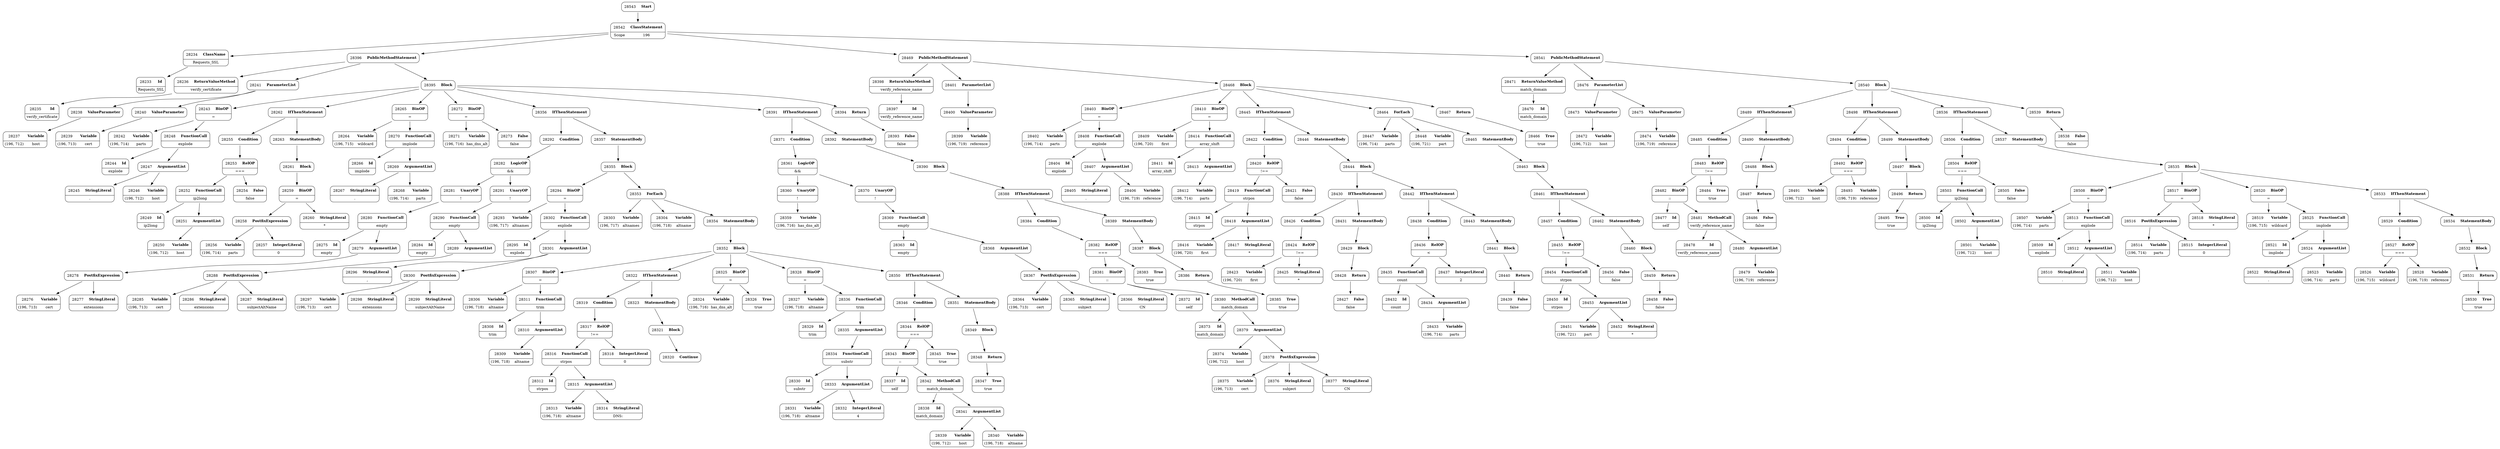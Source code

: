 digraph ast {
node [shape=none];
28233 [label=<<TABLE border='1' cellspacing='0' cellpadding='10' style='rounded' ><TR><TD border='0'>28233</TD><TD border='0'><B>Id</B></TD></TR><HR/><TR><TD border='0' cellpadding='5' colspan='2'>Requests_SSL</TD></TR></TABLE>>];
28234 [label=<<TABLE border='1' cellspacing='0' cellpadding='10' style='rounded' ><TR><TD border='0'>28234</TD><TD border='0'><B>ClassName</B></TD></TR><HR/><TR><TD border='0' cellpadding='5' colspan='2'>Requests_SSL</TD></TR></TABLE>>];
28234 -> 28233 [weight=2];
28235 [label=<<TABLE border='1' cellspacing='0' cellpadding='10' style='rounded' ><TR><TD border='0'>28235</TD><TD border='0'><B>Id</B></TD></TR><HR/><TR><TD border='0' cellpadding='5' colspan='2'>verify_certificate</TD></TR></TABLE>>];
28236 [label=<<TABLE border='1' cellspacing='0' cellpadding='10' style='rounded' ><TR><TD border='0'>28236</TD><TD border='0'><B>ReturnValueMethod</B></TD></TR><HR/><TR><TD border='0' cellpadding='5' colspan='2'>verify_certificate</TD></TR></TABLE>>];
28236 -> 28235 [weight=2];
28237 [label=<<TABLE border='1' cellspacing='0' cellpadding='10' style='rounded' ><TR><TD border='0'>28237</TD><TD border='0'><B>Variable</B></TD></TR><HR/><TR><TD border='0' cellpadding='5'>(196, 712)</TD><TD border='0' cellpadding='5'>host</TD></TR></TABLE>>];
28238 [label=<<TABLE border='1' cellspacing='0' cellpadding='10' style='rounded' ><TR><TD border='0'>28238</TD><TD border='0'><B>ValueParameter</B></TD></TR></TABLE>>];
28238 -> 28237 [weight=2];
28239 [label=<<TABLE border='1' cellspacing='0' cellpadding='10' style='rounded' ><TR><TD border='0'>28239</TD><TD border='0'><B>Variable</B></TD></TR><HR/><TR><TD border='0' cellpadding='5'>(196, 713)</TD><TD border='0' cellpadding='5'>cert</TD></TR></TABLE>>];
28240 [label=<<TABLE border='1' cellspacing='0' cellpadding='10' style='rounded' ><TR><TD border='0'>28240</TD><TD border='0'><B>ValueParameter</B></TD></TR></TABLE>>];
28240 -> 28239 [weight=2];
28241 [label=<<TABLE border='1' cellspacing='0' cellpadding='10' style='rounded' ><TR><TD border='0'>28241</TD><TD border='0'><B>ParameterList</B></TD></TR></TABLE>>];
28241 -> 28238 [weight=2];
28241 -> 28240 [weight=2];
28242 [label=<<TABLE border='1' cellspacing='0' cellpadding='10' style='rounded' ><TR><TD border='0'>28242</TD><TD border='0'><B>Variable</B></TD></TR><HR/><TR><TD border='0' cellpadding='5'>(196, 714)</TD><TD border='0' cellpadding='5'>parts</TD></TR></TABLE>>];
28243 [label=<<TABLE border='1' cellspacing='0' cellpadding='10' style='rounded' ><TR><TD border='0'>28243</TD><TD border='0'><B>BinOP</B></TD></TR><HR/><TR><TD border='0' cellpadding='5' colspan='2'>=</TD></TR></TABLE>>];
28243 -> 28242 [weight=2];
28243 -> 28248 [weight=2];
28244 [label=<<TABLE border='1' cellspacing='0' cellpadding='10' style='rounded' ><TR><TD border='0'>28244</TD><TD border='0'><B>Id</B></TD></TR><HR/><TR><TD border='0' cellpadding='5' colspan='2'>explode</TD></TR></TABLE>>];
28245 [label=<<TABLE border='1' cellspacing='0' cellpadding='10' style='rounded' ><TR><TD border='0'>28245</TD><TD border='0'><B>StringLiteral</B></TD></TR><HR/><TR><TD border='0' cellpadding='5' colspan='2'>.</TD></TR></TABLE>>];
28246 [label=<<TABLE border='1' cellspacing='0' cellpadding='10' style='rounded' ><TR><TD border='0'>28246</TD><TD border='0'><B>Variable</B></TD></TR><HR/><TR><TD border='0' cellpadding='5'>(196, 712)</TD><TD border='0' cellpadding='5'>host</TD></TR></TABLE>>];
28247 [label=<<TABLE border='1' cellspacing='0' cellpadding='10' style='rounded' ><TR><TD border='0'>28247</TD><TD border='0'><B>ArgumentList</B></TD></TR></TABLE>>];
28247 -> 28245 [weight=2];
28247 -> 28246 [weight=2];
28248 [label=<<TABLE border='1' cellspacing='0' cellpadding='10' style='rounded' ><TR><TD border='0'>28248</TD><TD border='0'><B>FunctionCall</B></TD></TR><HR/><TR><TD border='0' cellpadding='5' colspan='2'>explode</TD></TR></TABLE>>];
28248 -> 28244 [weight=2];
28248 -> 28247 [weight=2];
28249 [label=<<TABLE border='1' cellspacing='0' cellpadding='10' style='rounded' ><TR><TD border='0'>28249</TD><TD border='0'><B>Id</B></TD></TR><HR/><TR><TD border='0' cellpadding='5' colspan='2'>ip2long</TD></TR></TABLE>>];
28250 [label=<<TABLE border='1' cellspacing='0' cellpadding='10' style='rounded' ><TR><TD border='0'>28250</TD><TD border='0'><B>Variable</B></TD></TR><HR/><TR><TD border='0' cellpadding='5'>(196, 712)</TD><TD border='0' cellpadding='5'>host</TD></TR></TABLE>>];
28251 [label=<<TABLE border='1' cellspacing='0' cellpadding='10' style='rounded' ><TR><TD border='0'>28251</TD><TD border='0'><B>ArgumentList</B></TD></TR></TABLE>>];
28251 -> 28250 [weight=2];
28252 [label=<<TABLE border='1' cellspacing='0' cellpadding='10' style='rounded' ><TR><TD border='0'>28252</TD><TD border='0'><B>FunctionCall</B></TD></TR><HR/><TR><TD border='0' cellpadding='5' colspan='2'>ip2long</TD></TR></TABLE>>];
28252 -> 28249 [weight=2];
28252 -> 28251 [weight=2];
28253 [label=<<TABLE border='1' cellspacing='0' cellpadding='10' style='rounded' ><TR><TD border='0'>28253</TD><TD border='0'><B>RelOP</B></TD></TR><HR/><TR><TD border='0' cellpadding='5' colspan='2'>===</TD></TR></TABLE>>];
28253 -> 28252 [weight=2];
28253 -> 28254 [weight=2];
28254 [label=<<TABLE border='1' cellspacing='0' cellpadding='10' style='rounded' ><TR><TD border='0'>28254</TD><TD border='0'><B>False</B></TD></TR><HR/><TR><TD border='0' cellpadding='5' colspan='2'>false</TD></TR></TABLE>>];
28255 [label=<<TABLE border='1' cellspacing='0' cellpadding='10' style='rounded' ><TR><TD border='0'>28255</TD><TD border='0'><B>Condition</B></TD></TR></TABLE>>];
28255 -> 28253 [weight=2];
28256 [label=<<TABLE border='1' cellspacing='0' cellpadding='10' style='rounded' ><TR><TD border='0'>28256</TD><TD border='0'><B>Variable</B></TD></TR><HR/><TR><TD border='0' cellpadding='5'>(196, 714)</TD><TD border='0' cellpadding='5'>parts</TD></TR></TABLE>>];
28257 [label=<<TABLE border='1' cellspacing='0' cellpadding='10' style='rounded' ><TR><TD border='0'>28257</TD><TD border='0'><B>IntegerLiteral</B></TD></TR><HR/><TR><TD border='0' cellpadding='5' colspan='2'>0</TD></TR></TABLE>>];
28258 [label=<<TABLE border='1' cellspacing='0' cellpadding='10' style='rounded' ><TR><TD border='0'>28258</TD><TD border='0'><B>PostfixExpression</B></TD></TR></TABLE>>];
28258 -> 28256 [weight=2];
28258 -> 28257 [weight=2];
28259 [label=<<TABLE border='1' cellspacing='0' cellpadding='10' style='rounded' ><TR><TD border='0'>28259</TD><TD border='0'><B>BinOP</B></TD></TR><HR/><TR><TD border='0' cellpadding='5' colspan='2'>=</TD></TR></TABLE>>];
28259 -> 28258 [weight=2];
28259 -> 28260 [weight=2];
28260 [label=<<TABLE border='1' cellspacing='0' cellpadding='10' style='rounded' ><TR><TD border='0'>28260</TD><TD border='0'><B>StringLiteral</B></TD></TR><HR/><TR><TD border='0' cellpadding='5' colspan='2'>*</TD></TR></TABLE>>];
28261 [label=<<TABLE border='1' cellspacing='0' cellpadding='10' style='rounded' ><TR><TD border='0'>28261</TD><TD border='0'><B>Block</B></TD></TR></TABLE>>];
28261 -> 28259 [weight=2];
28262 [label=<<TABLE border='1' cellspacing='0' cellpadding='10' style='rounded' ><TR><TD border='0'>28262</TD><TD border='0'><B>IfThenStatement</B></TD></TR></TABLE>>];
28262 -> 28255 [weight=2];
28262 -> 28263 [weight=2];
28263 [label=<<TABLE border='1' cellspacing='0' cellpadding='10' style='rounded' ><TR><TD border='0'>28263</TD><TD border='0'><B>StatementBody</B></TD></TR></TABLE>>];
28263 -> 28261 [weight=2];
28264 [label=<<TABLE border='1' cellspacing='0' cellpadding='10' style='rounded' ><TR><TD border='0'>28264</TD><TD border='0'><B>Variable</B></TD></TR><HR/><TR><TD border='0' cellpadding='5'>(196, 715)</TD><TD border='0' cellpadding='5'>wildcard</TD></TR></TABLE>>];
28265 [label=<<TABLE border='1' cellspacing='0' cellpadding='10' style='rounded' ><TR><TD border='0'>28265</TD><TD border='0'><B>BinOP</B></TD></TR><HR/><TR><TD border='0' cellpadding='5' colspan='2'>=</TD></TR></TABLE>>];
28265 -> 28264 [weight=2];
28265 -> 28270 [weight=2];
28266 [label=<<TABLE border='1' cellspacing='0' cellpadding='10' style='rounded' ><TR><TD border='0'>28266</TD><TD border='0'><B>Id</B></TD></TR><HR/><TR><TD border='0' cellpadding='5' colspan='2'>implode</TD></TR></TABLE>>];
28267 [label=<<TABLE border='1' cellspacing='0' cellpadding='10' style='rounded' ><TR><TD border='0'>28267</TD><TD border='0'><B>StringLiteral</B></TD></TR><HR/><TR><TD border='0' cellpadding='5' colspan='2'>.</TD></TR></TABLE>>];
28268 [label=<<TABLE border='1' cellspacing='0' cellpadding='10' style='rounded' ><TR><TD border='0'>28268</TD><TD border='0'><B>Variable</B></TD></TR><HR/><TR><TD border='0' cellpadding='5'>(196, 714)</TD><TD border='0' cellpadding='5'>parts</TD></TR></TABLE>>];
28269 [label=<<TABLE border='1' cellspacing='0' cellpadding='10' style='rounded' ><TR><TD border='0'>28269</TD><TD border='0'><B>ArgumentList</B></TD></TR></TABLE>>];
28269 -> 28267 [weight=2];
28269 -> 28268 [weight=2];
28270 [label=<<TABLE border='1' cellspacing='0' cellpadding='10' style='rounded' ><TR><TD border='0'>28270</TD><TD border='0'><B>FunctionCall</B></TD></TR><HR/><TR><TD border='0' cellpadding='5' colspan='2'>implode</TD></TR></TABLE>>];
28270 -> 28266 [weight=2];
28270 -> 28269 [weight=2];
28271 [label=<<TABLE border='1' cellspacing='0' cellpadding='10' style='rounded' ><TR><TD border='0'>28271</TD><TD border='0'><B>Variable</B></TD></TR><HR/><TR><TD border='0' cellpadding='5'>(196, 716)</TD><TD border='0' cellpadding='5'>has_dns_alt</TD></TR></TABLE>>];
28272 [label=<<TABLE border='1' cellspacing='0' cellpadding='10' style='rounded' ><TR><TD border='0'>28272</TD><TD border='0'><B>BinOP</B></TD></TR><HR/><TR><TD border='0' cellpadding='5' colspan='2'>=</TD></TR></TABLE>>];
28272 -> 28271 [weight=2];
28272 -> 28273 [weight=2];
28273 [label=<<TABLE border='1' cellspacing='0' cellpadding='10' style='rounded' ><TR><TD border='0'>28273</TD><TD border='0'><B>False</B></TD></TR><HR/><TR><TD border='0' cellpadding='5' colspan='2'>false</TD></TR></TABLE>>];
28275 [label=<<TABLE border='1' cellspacing='0' cellpadding='10' style='rounded' ><TR><TD border='0'>28275</TD><TD border='0'><B>Id</B></TD></TR><HR/><TR><TD border='0' cellpadding='5' colspan='2'>empty</TD></TR></TABLE>>];
28276 [label=<<TABLE border='1' cellspacing='0' cellpadding='10' style='rounded' ><TR><TD border='0'>28276</TD><TD border='0'><B>Variable</B></TD></TR><HR/><TR><TD border='0' cellpadding='5'>(196, 713)</TD><TD border='0' cellpadding='5'>cert</TD></TR></TABLE>>];
28277 [label=<<TABLE border='1' cellspacing='0' cellpadding='10' style='rounded' ><TR><TD border='0'>28277</TD><TD border='0'><B>StringLiteral</B></TD></TR><HR/><TR><TD border='0' cellpadding='5' colspan='2'>extensions</TD></TR></TABLE>>];
28278 [label=<<TABLE border='1' cellspacing='0' cellpadding='10' style='rounded' ><TR><TD border='0'>28278</TD><TD border='0'><B>PostfixExpression</B></TD></TR></TABLE>>];
28278 -> 28276 [weight=2];
28278 -> 28277 [weight=2];
28279 [label=<<TABLE border='1' cellspacing='0' cellpadding='10' style='rounded' ><TR><TD border='0'>28279</TD><TD border='0'><B>ArgumentList</B></TD></TR></TABLE>>];
28279 -> 28278 [weight=2];
28280 [label=<<TABLE border='1' cellspacing='0' cellpadding='10' style='rounded' ><TR><TD border='0'>28280</TD><TD border='0'><B>FunctionCall</B></TD></TR><HR/><TR><TD border='0' cellpadding='5' colspan='2'>empty</TD></TR></TABLE>>];
28280 -> 28275 [weight=2];
28280 -> 28279 [weight=2];
28281 [label=<<TABLE border='1' cellspacing='0' cellpadding='10' style='rounded' ><TR><TD border='0'>28281</TD><TD border='0'><B>UnaryOP</B></TD></TR><HR/><TR><TD border='0' cellpadding='5' colspan='2'>!</TD></TR></TABLE>>];
28281 -> 28280 [weight=2];
28282 [label=<<TABLE border='1' cellspacing='0' cellpadding='10' style='rounded' ><TR><TD border='0'>28282</TD><TD border='0'><B>LogicOP</B></TD></TR><HR/><TR><TD border='0' cellpadding='5' colspan='2'>&amp;&amp;</TD></TR></TABLE>>];
28282 -> 28281 [weight=2];
28282 -> 28291 [weight=2];
28284 [label=<<TABLE border='1' cellspacing='0' cellpadding='10' style='rounded' ><TR><TD border='0'>28284</TD><TD border='0'><B>Id</B></TD></TR><HR/><TR><TD border='0' cellpadding='5' colspan='2'>empty</TD></TR></TABLE>>];
28285 [label=<<TABLE border='1' cellspacing='0' cellpadding='10' style='rounded' ><TR><TD border='0'>28285</TD><TD border='0'><B>Variable</B></TD></TR><HR/><TR><TD border='0' cellpadding='5'>(196, 713)</TD><TD border='0' cellpadding='5'>cert</TD></TR></TABLE>>];
28286 [label=<<TABLE border='1' cellspacing='0' cellpadding='10' style='rounded' ><TR><TD border='0'>28286</TD><TD border='0'><B>StringLiteral</B></TD></TR><HR/><TR><TD border='0' cellpadding='5' colspan='2'>extensions</TD></TR></TABLE>>];
28287 [label=<<TABLE border='1' cellspacing='0' cellpadding='10' style='rounded' ><TR><TD border='0'>28287</TD><TD border='0'><B>StringLiteral</B></TD></TR><HR/><TR><TD border='0' cellpadding='5' colspan='2'>subjectAltName</TD></TR></TABLE>>];
28288 [label=<<TABLE border='1' cellspacing='0' cellpadding='10' style='rounded' ><TR><TD border='0'>28288</TD><TD border='0'><B>PostfixExpression</B></TD></TR></TABLE>>];
28288 -> 28285 [weight=2];
28288 -> 28286 [weight=2];
28288 -> 28287 [weight=2];
28289 [label=<<TABLE border='1' cellspacing='0' cellpadding='10' style='rounded' ><TR><TD border='0'>28289</TD><TD border='0'><B>ArgumentList</B></TD></TR></TABLE>>];
28289 -> 28288 [weight=2];
28290 [label=<<TABLE border='1' cellspacing='0' cellpadding='10' style='rounded' ><TR><TD border='0'>28290</TD><TD border='0'><B>FunctionCall</B></TD></TR><HR/><TR><TD border='0' cellpadding='5' colspan='2'>empty</TD></TR></TABLE>>];
28290 -> 28284 [weight=2];
28290 -> 28289 [weight=2];
28291 [label=<<TABLE border='1' cellspacing='0' cellpadding='10' style='rounded' ><TR><TD border='0'>28291</TD><TD border='0'><B>UnaryOP</B></TD></TR><HR/><TR><TD border='0' cellpadding='5' colspan='2'>!</TD></TR></TABLE>>];
28291 -> 28290 [weight=2];
28292 [label=<<TABLE border='1' cellspacing='0' cellpadding='10' style='rounded' ><TR><TD border='0'>28292</TD><TD border='0'><B>Condition</B></TD></TR></TABLE>>];
28292 -> 28282 [weight=2];
28293 [label=<<TABLE border='1' cellspacing='0' cellpadding='10' style='rounded' ><TR><TD border='0'>28293</TD><TD border='0'><B>Variable</B></TD></TR><HR/><TR><TD border='0' cellpadding='5'>(196, 717)</TD><TD border='0' cellpadding='5'>altnames</TD></TR></TABLE>>];
28294 [label=<<TABLE border='1' cellspacing='0' cellpadding='10' style='rounded' ><TR><TD border='0'>28294</TD><TD border='0'><B>BinOP</B></TD></TR><HR/><TR><TD border='0' cellpadding='5' colspan='2'>=</TD></TR></TABLE>>];
28294 -> 28293 [weight=2];
28294 -> 28302 [weight=2];
28295 [label=<<TABLE border='1' cellspacing='0' cellpadding='10' style='rounded' ><TR><TD border='0'>28295</TD><TD border='0'><B>Id</B></TD></TR><HR/><TR><TD border='0' cellpadding='5' colspan='2'>explode</TD></TR></TABLE>>];
28296 [label=<<TABLE border='1' cellspacing='0' cellpadding='10' style='rounded' ><TR><TD border='0'>28296</TD><TD border='0'><B>StringLiteral</B></TD></TR><HR/><TR><TD border='0' cellpadding='5' colspan='2'>,</TD></TR></TABLE>>];
28297 [label=<<TABLE border='1' cellspacing='0' cellpadding='10' style='rounded' ><TR><TD border='0'>28297</TD><TD border='0'><B>Variable</B></TD></TR><HR/><TR><TD border='0' cellpadding='5'>(196, 713)</TD><TD border='0' cellpadding='5'>cert</TD></TR></TABLE>>];
28298 [label=<<TABLE border='1' cellspacing='0' cellpadding='10' style='rounded' ><TR><TD border='0'>28298</TD><TD border='0'><B>StringLiteral</B></TD></TR><HR/><TR><TD border='0' cellpadding='5' colspan='2'>extensions</TD></TR></TABLE>>];
28299 [label=<<TABLE border='1' cellspacing='0' cellpadding='10' style='rounded' ><TR><TD border='0'>28299</TD><TD border='0'><B>StringLiteral</B></TD></TR><HR/><TR><TD border='0' cellpadding='5' colspan='2'>subjectAltName</TD></TR></TABLE>>];
28300 [label=<<TABLE border='1' cellspacing='0' cellpadding='10' style='rounded' ><TR><TD border='0'>28300</TD><TD border='0'><B>PostfixExpression</B></TD></TR></TABLE>>];
28300 -> 28297 [weight=2];
28300 -> 28298 [weight=2];
28300 -> 28299 [weight=2];
28301 [label=<<TABLE border='1' cellspacing='0' cellpadding='10' style='rounded' ><TR><TD border='0'>28301</TD><TD border='0'><B>ArgumentList</B></TD></TR></TABLE>>];
28301 -> 28296 [weight=2];
28301 -> 28300 [weight=2];
28302 [label=<<TABLE border='1' cellspacing='0' cellpadding='10' style='rounded' ><TR><TD border='0'>28302</TD><TD border='0'><B>FunctionCall</B></TD></TR><HR/><TR><TD border='0' cellpadding='5' colspan='2'>explode</TD></TR></TABLE>>];
28302 -> 28295 [weight=2];
28302 -> 28301 [weight=2];
28303 [label=<<TABLE border='1' cellspacing='0' cellpadding='10' style='rounded' ><TR><TD border='0'>28303</TD><TD border='0'><B>Variable</B></TD></TR><HR/><TR><TD border='0' cellpadding='5'>(196, 717)</TD><TD border='0' cellpadding='5'>altnames</TD></TR></TABLE>>];
28304 [label=<<TABLE border='1' cellspacing='0' cellpadding='10' style='rounded' ><TR><TD border='0'>28304</TD><TD border='0'><B>Variable</B></TD></TR><HR/><TR><TD border='0' cellpadding='5'>(196, 718)</TD><TD border='0' cellpadding='5'>altname</TD></TR></TABLE>>];
28306 [label=<<TABLE border='1' cellspacing='0' cellpadding='10' style='rounded' ><TR><TD border='0'>28306</TD><TD border='0'><B>Variable</B></TD></TR><HR/><TR><TD border='0' cellpadding='5'>(196, 718)</TD><TD border='0' cellpadding='5'>altname</TD></TR></TABLE>>];
28307 [label=<<TABLE border='1' cellspacing='0' cellpadding='10' style='rounded' ><TR><TD border='0'>28307</TD><TD border='0'><B>BinOP</B></TD></TR><HR/><TR><TD border='0' cellpadding='5' colspan='2'>=</TD></TR></TABLE>>];
28307 -> 28306 [weight=2];
28307 -> 28311 [weight=2];
28308 [label=<<TABLE border='1' cellspacing='0' cellpadding='10' style='rounded' ><TR><TD border='0'>28308</TD><TD border='0'><B>Id</B></TD></TR><HR/><TR><TD border='0' cellpadding='5' colspan='2'>trim</TD></TR></TABLE>>];
28309 [label=<<TABLE border='1' cellspacing='0' cellpadding='10' style='rounded' ><TR><TD border='0'>28309</TD><TD border='0'><B>Variable</B></TD></TR><HR/><TR><TD border='0' cellpadding='5'>(196, 718)</TD><TD border='0' cellpadding='5'>altname</TD></TR></TABLE>>];
28310 [label=<<TABLE border='1' cellspacing='0' cellpadding='10' style='rounded' ><TR><TD border='0'>28310</TD><TD border='0'><B>ArgumentList</B></TD></TR></TABLE>>];
28310 -> 28309 [weight=2];
28311 [label=<<TABLE border='1' cellspacing='0' cellpadding='10' style='rounded' ><TR><TD border='0'>28311</TD><TD border='0'><B>FunctionCall</B></TD></TR><HR/><TR><TD border='0' cellpadding='5' colspan='2'>trim</TD></TR></TABLE>>];
28311 -> 28308 [weight=2];
28311 -> 28310 [weight=2];
28312 [label=<<TABLE border='1' cellspacing='0' cellpadding='10' style='rounded' ><TR><TD border='0'>28312</TD><TD border='0'><B>Id</B></TD></TR><HR/><TR><TD border='0' cellpadding='5' colspan='2'>strpos</TD></TR></TABLE>>];
28313 [label=<<TABLE border='1' cellspacing='0' cellpadding='10' style='rounded' ><TR><TD border='0'>28313</TD><TD border='0'><B>Variable</B></TD></TR><HR/><TR><TD border='0' cellpadding='5'>(196, 718)</TD><TD border='0' cellpadding='5'>altname</TD></TR></TABLE>>];
28314 [label=<<TABLE border='1' cellspacing='0' cellpadding='10' style='rounded' ><TR><TD border='0'>28314</TD><TD border='0'><B>StringLiteral</B></TD></TR><HR/><TR><TD border='0' cellpadding='5' colspan='2'>DNS:</TD></TR></TABLE>>];
28315 [label=<<TABLE border='1' cellspacing='0' cellpadding='10' style='rounded' ><TR><TD border='0'>28315</TD><TD border='0'><B>ArgumentList</B></TD></TR></TABLE>>];
28315 -> 28313 [weight=2];
28315 -> 28314 [weight=2];
28316 [label=<<TABLE border='1' cellspacing='0' cellpadding='10' style='rounded' ><TR><TD border='0'>28316</TD><TD border='0'><B>FunctionCall</B></TD></TR><HR/><TR><TD border='0' cellpadding='5' colspan='2'>strpos</TD></TR></TABLE>>];
28316 -> 28312 [weight=2];
28316 -> 28315 [weight=2];
28317 [label=<<TABLE border='1' cellspacing='0' cellpadding='10' style='rounded' ><TR><TD border='0'>28317</TD><TD border='0'><B>RelOP</B></TD></TR><HR/><TR><TD border='0' cellpadding='5' colspan='2'>!==</TD></TR></TABLE>>];
28317 -> 28316 [weight=2];
28317 -> 28318 [weight=2];
28318 [label=<<TABLE border='1' cellspacing='0' cellpadding='10' style='rounded' ><TR><TD border='0'>28318</TD><TD border='0'><B>IntegerLiteral</B></TD></TR><HR/><TR><TD border='0' cellpadding='5' colspan='2'>0</TD></TR></TABLE>>];
28319 [label=<<TABLE border='1' cellspacing='0' cellpadding='10' style='rounded' ><TR><TD border='0'>28319</TD><TD border='0'><B>Condition</B></TD></TR></TABLE>>];
28319 -> 28317 [weight=2];
28320 [label=<<TABLE border='1' cellspacing='0' cellpadding='10' style='rounded' ><TR><TD border='0'>28320</TD><TD border='0'><B>Continue</B></TD></TR></TABLE>>];
28321 [label=<<TABLE border='1' cellspacing='0' cellpadding='10' style='rounded' ><TR><TD border='0'>28321</TD><TD border='0'><B>Block</B></TD></TR></TABLE>>];
28321 -> 28320 [weight=2];
28322 [label=<<TABLE border='1' cellspacing='0' cellpadding='10' style='rounded' ><TR><TD border='0'>28322</TD><TD border='0'><B>IfThenStatement</B></TD></TR></TABLE>>];
28322 -> 28319 [weight=2];
28322 -> 28323 [weight=2];
28323 [label=<<TABLE border='1' cellspacing='0' cellpadding='10' style='rounded' ><TR><TD border='0'>28323</TD><TD border='0'><B>StatementBody</B></TD></TR></TABLE>>];
28323 -> 28321 [weight=2];
28324 [label=<<TABLE border='1' cellspacing='0' cellpadding='10' style='rounded' ><TR><TD border='0'>28324</TD><TD border='0'><B>Variable</B></TD></TR><HR/><TR><TD border='0' cellpadding='5'>(196, 716)</TD><TD border='0' cellpadding='5'>has_dns_alt</TD></TR></TABLE>>];
28325 [label=<<TABLE border='1' cellspacing='0' cellpadding='10' style='rounded' ><TR><TD border='0'>28325</TD><TD border='0'><B>BinOP</B></TD></TR><HR/><TR><TD border='0' cellpadding='5' colspan='2'>=</TD></TR></TABLE>>];
28325 -> 28324 [weight=2];
28325 -> 28326 [weight=2];
28326 [label=<<TABLE border='1' cellspacing='0' cellpadding='10' style='rounded' ><TR><TD border='0'>28326</TD><TD border='0'><B>True</B></TD></TR><HR/><TR><TD border='0' cellpadding='5' colspan='2'>true</TD></TR></TABLE>>];
28327 [label=<<TABLE border='1' cellspacing='0' cellpadding='10' style='rounded' ><TR><TD border='0'>28327</TD><TD border='0'><B>Variable</B></TD></TR><HR/><TR><TD border='0' cellpadding='5'>(196, 718)</TD><TD border='0' cellpadding='5'>altname</TD></TR></TABLE>>];
28328 [label=<<TABLE border='1' cellspacing='0' cellpadding='10' style='rounded' ><TR><TD border='0'>28328</TD><TD border='0'><B>BinOP</B></TD></TR><HR/><TR><TD border='0' cellpadding='5' colspan='2'>=</TD></TR></TABLE>>];
28328 -> 28327 [weight=2];
28328 -> 28336 [weight=2];
28329 [label=<<TABLE border='1' cellspacing='0' cellpadding='10' style='rounded' ><TR><TD border='0'>28329</TD><TD border='0'><B>Id</B></TD></TR><HR/><TR><TD border='0' cellpadding='5' colspan='2'>trim</TD></TR></TABLE>>];
28330 [label=<<TABLE border='1' cellspacing='0' cellpadding='10' style='rounded' ><TR><TD border='0'>28330</TD><TD border='0'><B>Id</B></TD></TR><HR/><TR><TD border='0' cellpadding='5' colspan='2'>substr</TD></TR></TABLE>>];
28331 [label=<<TABLE border='1' cellspacing='0' cellpadding='10' style='rounded' ><TR><TD border='0'>28331</TD><TD border='0'><B>Variable</B></TD></TR><HR/><TR><TD border='0' cellpadding='5'>(196, 718)</TD><TD border='0' cellpadding='5'>altname</TD></TR></TABLE>>];
28332 [label=<<TABLE border='1' cellspacing='0' cellpadding='10' style='rounded' ><TR><TD border='0'>28332</TD><TD border='0'><B>IntegerLiteral</B></TD></TR><HR/><TR><TD border='0' cellpadding='5' colspan='2'>4</TD></TR></TABLE>>];
28333 [label=<<TABLE border='1' cellspacing='0' cellpadding='10' style='rounded' ><TR><TD border='0'>28333</TD><TD border='0'><B>ArgumentList</B></TD></TR></TABLE>>];
28333 -> 28331 [weight=2];
28333 -> 28332 [weight=2];
28334 [label=<<TABLE border='1' cellspacing='0' cellpadding='10' style='rounded' ><TR><TD border='0'>28334</TD><TD border='0'><B>FunctionCall</B></TD></TR><HR/><TR><TD border='0' cellpadding='5' colspan='2'>substr</TD></TR></TABLE>>];
28334 -> 28330 [weight=2];
28334 -> 28333 [weight=2];
28335 [label=<<TABLE border='1' cellspacing='0' cellpadding='10' style='rounded' ><TR><TD border='0'>28335</TD><TD border='0'><B>ArgumentList</B></TD></TR></TABLE>>];
28335 -> 28334 [weight=2];
28336 [label=<<TABLE border='1' cellspacing='0' cellpadding='10' style='rounded' ><TR><TD border='0'>28336</TD><TD border='0'><B>FunctionCall</B></TD></TR><HR/><TR><TD border='0' cellpadding='5' colspan='2'>trim</TD></TR></TABLE>>];
28336 -> 28329 [weight=2];
28336 -> 28335 [weight=2];
28337 [label=<<TABLE border='1' cellspacing='0' cellpadding='10' style='rounded' ><TR><TD border='0'>28337</TD><TD border='0'><B>Id</B></TD></TR><HR/><TR><TD border='0' cellpadding='5' colspan='2'>self</TD></TR></TABLE>>];
28338 [label=<<TABLE border='1' cellspacing='0' cellpadding='10' style='rounded' ><TR><TD border='0'>28338</TD><TD border='0'><B>Id</B></TD></TR><HR/><TR><TD border='0' cellpadding='5' colspan='2'>match_domain</TD></TR></TABLE>>];
28339 [label=<<TABLE border='1' cellspacing='0' cellpadding='10' style='rounded' ><TR><TD border='0'>28339</TD><TD border='0'><B>Variable</B></TD></TR><HR/><TR><TD border='0' cellpadding='5'>(196, 712)</TD><TD border='0' cellpadding='5'>host</TD></TR></TABLE>>];
28340 [label=<<TABLE border='1' cellspacing='0' cellpadding='10' style='rounded' ><TR><TD border='0'>28340</TD><TD border='0'><B>Variable</B></TD></TR><HR/><TR><TD border='0' cellpadding='5'>(196, 718)</TD><TD border='0' cellpadding='5'>altname</TD></TR></TABLE>>];
28341 [label=<<TABLE border='1' cellspacing='0' cellpadding='10' style='rounded' ><TR><TD border='0'>28341</TD><TD border='0'><B>ArgumentList</B></TD></TR></TABLE>>];
28341 -> 28339 [weight=2];
28341 -> 28340 [weight=2];
28342 [label=<<TABLE border='1' cellspacing='0' cellpadding='10' style='rounded' ><TR><TD border='0'>28342</TD><TD border='0'><B>MethodCall</B></TD></TR><HR/><TR><TD border='0' cellpadding='5' colspan='2'>match_domain</TD></TR></TABLE>>];
28342 -> 28338 [weight=2];
28342 -> 28341 [weight=2];
28343 [label=<<TABLE border='1' cellspacing='0' cellpadding='10' style='rounded' ><TR><TD border='0'>28343</TD><TD border='0'><B>BinOP</B></TD></TR><HR/><TR><TD border='0' cellpadding='5' colspan='2'>::</TD></TR></TABLE>>];
28343 -> 28337 [weight=2];
28343 -> 28342 [weight=2];
28344 [label=<<TABLE border='1' cellspacing='0' cellpadding='10' style='rounded' ><TR><TD border='0'>28344</TD><TD border='0'><B>RelOP</B></TD></TR><HR/><TR><TD border='0' cellpadding='5' colspan='2'>===</TD></TR></TABLE>>];
28344 -> 28343 [weight=2];
28344 -> 28345 [weight=2];
28345 [label=<<TABLE border='1' cellspacing='0' cellpadding='10' style='rounded' ><TR><TD border='0'>28345</TD><TD border='0'><B>True</B></TD></TR><HR/><TR><TD border='0' cellpadding='5' colspan='2'>true</TD></TR></TABLE>>];
28346 [label=<<TABLE border='1' cellspacing='0' cellpadding='10' style='rounded' ><TR><TD border='0'>28346</TD><TD border='0'><B>Condition</B></TD></TR></TABLE>>];
28346 -> 28344 [weight=2];
28347 [label=<<TABLE border='1' cellspacing='0' cellpadding='10' style='rounded' ><TR><TD border='0'>28347</TD><TD border='0'><B>True</B></TD></TR><HR/><TR><TD border='0' cellpadding='5' colspan='2'>true</TD></TR></TABLE>>];
28348 [label=<<TABLE border='1' cellspacing='0' cellpadding='10' style='rounded' ><TR><TD border='0'>28348</TD><TD border='0'><B>Return</B></TD></TR></TABLE>>];
28348 -> 28347 [weight=2];
28349 [label=<<TABLE border='1' cellspacing='0' cellpadding='10' style='rounded' ><TR><TD border='0'>28349</TD><TD border='0'><B>Block</B></TD></TR></TABLE>>];
28349 -> 28348 [weight=2];
28350 [label=<<TABLE border='1' cellspacing='0' cellpadding='10' style='rounded' ><TR><TD border='0'>28350</TD><TD border='0'><B>IfThenStatement</B></TD></TR></TABLE>>];
28350 -> 28346 [weight=2];
28350 -> 28351 [weight=2];
28351 [label=<<TABLE border='1' cellspacing='0' cellpadding='10' style='rounded' ><TR><TD border='0'>28351</TD><TD border='0'><B>StatementBody</B></TD></TR></TABLE>>];
28351 -> 28349 [weight=2];
28352 [label=<<TABLE border='1' cellspacing='0' cellpadding='10' style='rounded' ><TR><TD border='0'>28352</TD><TD border='0'><B>Block</B></TD></TR></TABLE>>];
28352 -> 28307 [weight=2];
28352 -> 28322 [weight=2];
28352 -> 28325 [weight=2];
28352 -> 28328 [weight=2];
28352 -> 28350 [weight=2];
28353 [label=<<TABLE border='1' cellspacing='0' cellpadding='10' style='rounded' ><TR><TD border='0'>28353</TD><TD border='0'><B>ForEach</B></TD></TR></TABLE>>];
28353 -> 28303 [weight=2];
28353 -> 28304 [weight=2];
28353 -> 28354 [weight=2];
28354 [label=<<TABLE border='1' cellspacing='0' cellpadding='10' style='rounded' ><TR><TD border='0'>28354</TD><TD border='0'><B>StatementBody</B></TD></TR></TABLE>>];
28354 -> 28352 [weight=2];
28355 [label=<<TABLE border='1' cellspacing='0' cellpadding='10' style='rounded' ><TR><TD border='0'>28355</TD><TD border='0'><B>Block</B></TD></TR></TABLE>>];
28355 -> 28294 [weight=2];
28355 -> 28353 [weight=2];
28356 [label=<<TABLE border='1' cellspacing='0' cellpadding='10' style='rounded' ><TR><TD border='0'>28356</TD><TD border='0'><B>IfThenStatement</B></TD></TR></TABLE>>];
28356 -> 28292 [weight=2];
28356 -> 28357 [weight=2];
28357 [label=<<TABLE border='1' cellspacing='0' cellpadding='10' style='rounded' ><TR><TD border='0'>28357</TD><TD border='0'><B>StatementBody</B></TD></TR></TABLE>>];
28357 -> 28355 [weight=2];
28359 [label=<<TABLE border='1' cellspacing='0' cellpadding='10' style='rounded' ><TR><TD border='0'>28359</TD><TD border='0'><B>Variable</B></TD></TR><HR/><TR><TD border='0' cellpadding='5'>(196, 716)</TD><TD border='0' cellpadding='5'>has_dns_alt</TD></TR></TABLE>>];
28360 [label=<<TABLE border='1' cellspacing='0' cellpadding='10' style='rounded' ><TR><TD border='0'>28360</TD><TD border='0'><B>UnaryOP</B></TD></TR><HR/><TR><TD border='0' cellpadding='5' colspan='2'>!</TD></TR></TABLE>>];
28360 -> 28359 [weight=2];
28361 [label=<<TABLE border='1' cellspacing='0' cellpadding='10' style='rounded' ><TR><TD border='0'>28361</TD><TD border='0'><B>LogicOP</B></TD></TR><HR/><TR><TD border='0' cellpadding='5' colspan='2'>&amp;&amp;</TD></TR></TABLE>>];
28361 -> 28360 [weight=2];
28361 -> 28370 [weight=2];
28363 [label=<<TABLE border='1' cellspacing='0' cellpadding='10' style='rounded' ><TR><TD border='0'>28363</TD><TD border='0'><B>Id</B></TD></TR><HR/><TR><TD border='0' cellpadding='5' colspan='2'>empty</TD></TR></TABLE>>];
28364 [label=<<TABLE border='1' cellspacing='0' cellpadding='10' style='rounded' ><TR><TD border='0'>28364</TD><TD border='0'><B>Variable</B></TD></TR><HR/><TR><TD border='0' cellpadding='5'>(196, 713)</TD><TD border='0' cellpadding='5'>cert</TD></TR></TABLE>>];
28365 [label=<<TABLE border='1' cellspacing='0' cellpadding='10' style='rounded' ><TR><TD border='0'>28365</TD><TD border='0'><B>StringLiteral</B></TD></TR><HR/><TR><TD border='0' cellpadding='5' colspan='2'>subject</TD></TR></TABLE>>];
28366 [label=<<TABLE border='1' cellspacing='0' cellpadding='10' style='rounded' ><TR><TD border='0'>28366</TD><TD border='0'><B>StringLiteral</B></TD></TR><HR/><TR><TD border='0' cellpadding='5' colspan='2'>CN</TD></TR></TABLE>>];
28367 [label=<<TABLE border='1' cellspacing='0' cellpadding='10' style='rounded' ><TR><TD border='0'>28367</TD><TD border='0'><B>PostfixExpression</B></TD></TR></TABLE>>];
28367 -> 28364 [weight=2];
28367 -> 28365 [weight=2];
28367 -> 28366 [weight=2];
28368 [label=<<TABLE border='1' cellspacing='0' cellpadding='10' style='rounded' ><TR><TD border='0'>28368</TD><TD border='0'><B>ArgumentList</B></TD></TR></TABLE>>];
28368 -> 28367 [weight=2];
28369 [label=<<TABLE border='1' cellspacing='0' cellpadding='10' style='rounded' ><TR><TD border='0'>28369</TD><TD border='0'><B>FunctionCall</B></TD></TR><HR/><TR><TD border='0' cellpadding='5' colspan='2'>empty</TD></TR></TABLE>>];
28369 -> 28363 [weight=2];
28369 -> 28368 [weight=2];
28370 [label=<<TABLE border='1' cellspacing='0' cellpadding='10' style='rounded' ><TR><TD border='0'>28370</TD><TD border='0'><B>UnaryOP</B></TD></TR><HR/><TR><TD border='0' cellpadding='5' colspan='2'>!</TD></TR></TABLE>>];
28370 -> 28369 [weight=2];
28371 [label=<<TABLE border='1' cellspacing='0' cellpadding='10' style='rounded' ><TR><TD border='0'>28371</TD><TD border='0'><B>Condition</B></TD></TR></TABLE>>];
28371 -> 28361 [weight=2];
28372 [label=<<TABLE border='1' cellspacing='0' cellpadding='10' style='rounded' ><TR><TD border='0'>28372</TD><TD border='0'><B>Id</B></TD></TR><HR/><TR><TD border='0' cellpadding='5' colspan='2'>self</TD></TR></TABLE>>];
28373 [label=<<TABLE border='1' cellspacing='0' cellpadding='10' style='rounded' ><TR><TD border='0'>28373</TD><TD border='0'><B>Id</B></TD></TR><HR/><TR><TD border='0' cellpadding='5' colspan='2'>match_domain</TD></TR></TABLE>>];
28374 [label=<<TABLE border='1' cellspacing='0' cellpadding='10' style='rounded' ><TR><TD border='0'>28374</TD><TD border='0'><B>Variable</B></TD></TR><HR/><TR><TD border='0' cellpadding='5'>(196, 712)</TD><TD border='0' cellpadding='5'>host</TD></TR></TABLE>>];
28375 [label=<<TABLE border='1' cellspacing='0' cellpadding='10' style='rounded' ><TR><TD border='0'>28375</TD><TD border='0'><B>Variable</B></TD></TR><HR/><TR><TD border='0' cellpadding='5'>(196, 713)</TD><TD border='0' cellpadding='5'>cert</TD></TR></TABLE>>];
28376 [label=<<TABLE border='1' cellspacing='0' cellpadding='10' style='rounded' ><TR><TD border='0'>28376</TD><TD border='0'><B>StringLiteral</B></TD></TR><HR/><TR><TD border='0' cellpadding='5' colspan='2'>subject</TD></TR></TABLE>>];
28377 [label=<<TABLE border='1' cellspacing='0' cellpadding='10' style='rounded' ><TR><TD border='0'>28377</TD><TD border='0'><B>StringLiteral</B></TD></TR><HR/><TR><TD border='0' cellpadding='5' colspan='2'>CN</TD></TR></TABLE>>];
28378 [label=<<TABLE border='1' cellspacing='0' cellpadding='10' style='rounded' ><TR><TD border='0'>28378</TD><TD border='0'><B>PostfixExpression</B></TD></TR></TABLE>>];
28378 -> 28375 [weight=2];
28378 -> 28376 [weight=2];
28378 -> 28377 [weight=2];
28379 [label=<<TABLE border='1' cellspacing='0' cellpadding='10' style='rounded' ><TR><TD border='0'>28379</TD><TD border='0'><B>ArgumentList</B></TD></TR></TABLE>>];
28379 -> 28374 [weight=2];
28379 -> 28378 [weight=2];
28380 [label=<<TABLE border='1' cellspacing='0' cellpadding='10' style='rounded' ><TR><TD border='0'>28380</TD><TD border='0'><B>MethodCall</B></TD></TR><HR/><TR><TD border='0' cellpadding='5' colspan='2'>match_domain</TD></TR></TABLE>>];
28380 -> 28373 [weight=2];
28380 -> 28379 [weight=2];
28381 [label=<<TABLE border='1' cellspacing='0' cellpadding='10' style='rounded' ><TR><TD border='0'>28381</TD><TD border='0'><B>BinOP</B></TD></TR><HR/><TR><TD border='0' cellpadding='5' colspan='2'>::</TD></TR></TABLE>>];
28381 -> 28372 [weight=2];
28381 -> 28380 [weight=2];
28382 [label=<<TABLE border='1' cellspacing='0' cellpadding='10' style='rounded' ><TR><TD border='0'>28382</TD><TD border='0'><B>RelOP</B></TD></TR><HR/><TR><TD border='0' cellpadding='5' colspan='2'>===</TD></TR></TABLE>>];
28382 -> 28381 [weight=2];
28382 -> 28383 [weight=2];
28383 [label=<<TABLE border='1' cellspacing='0' cellpadding='10' style='rounded' ><TR><TD border='0'>28383</TD><TD border='0'><B>True</B></TD></TR><HR/><TR><TD border='0' cellpadding='5' colspan='2'>true</TD></TR></TABLE>>];
28384 [label=<<TABLE border='1' cellspacing='0' cellpadding='10' style='rounded' ><TR><TD border='0'>28384</TD><TD border='0'><B>Condition</B></TD></TR></TABLE>>];
28384 -> 28382 [weight=2];
28385 [label=<<TABLE border='1' cellspacing='0' cellpadding='10' style='rounded' ><TR><TD border='0'>28385</TD><TD border='0'><B>True</B></TD></TR><HR/><TR><TD border='0' cellpadding='5' colspan='2'>true</TD></TR></TABLE>>];
28386 [label=<<TABLE border='1' cellspacing='0' cellpadding='10' style='rounded' ><TR><TD border='0'>28386</TD><TD border='0'><B>Return</B></TD></TR></TABLE>>];
28386 -> 28385 [weight=2];
28387 [label=<<TABLE border='1' cellspacing='0' cellpadding='10' style='rounded' ><TR><TD border='0'>28387</TD><TD border='0'><B>Block</B></TD></TR></TABLE>>];
28387 -> 28386 [weight=2];
28388 [label=<<TABLE border='1' cellspacing='0' cellpadding='10' style='rounded' ><TR><TD border='0'>28388</TD><TD border='0'><B>IfThenStatement</B></TD></TR></TABLE>>];
28388 -> 28384 [weight=2];
28388 -> 28389 [weight=2];
28389 [label=<<TABLE border='1' cellspacing='0' cellpadding='10' style='rounded' ><TR><TD border='0'>28389</TD><TD border='0'><B>StatementBody</B></TD></TR></TABLE>>];
28389 -> 28387 [weight=2];
28390 [label=<<TABLE border='1' cellspacing='0' cellpadding='10' style='rounded' ><TR><TD border='0'>28390</TD><TD border='0'><B>Block</B></TD></TR></TABLE>>];
28390 -> 28388 [weight=2];
28391 [label=<<TABLE border='1' cellspacing='0' cellpadding='10' style='rounded' ><TR><TD border='0'>28391</TD><TD border='0'><B>IfThenStatement</B></TD></TR></TABLE>>];
28391 -> 28371 [weight=2];
28391 -> 28392 [weight=2];
28392 [label=<<TABLE border='1' cellspacing='0' cellpadding='10' style='rounded' ><TR><TD border='0'>28392</TD><TD border='0'><B>StatementBody</B></TD></TR></TABLE>>];
28392 -> 28390 [weight=2];
28393 [label=<<TABLE border='1' cellspacing='0' cellpadding='10' style='rounded' ><TR><TD border='0'>28393</TD><TD border='0'><B>False</B></TD></TR><HR/><TR><TD border='0' cellpadding='5' colspan='2'>false</TD></TR></TABLE>>];
28394 [label=<<TABLE border='1' cellspacing='0' cellpadding='10' style='rounded' ><TR><TD border='0'>28394</TD><TD border='0'><B>Return</B></TD></TR></TABLE>>];
28394 -> 28393 [weight=2];
28395 [label=<<TABLE border='1' cellspacing='0' cellpadding='10' style='rounded' ><TR><TD border='0'>28395</TD><TD border='0'><B>Block</B></TD></TR></TABLE>>];
28395 -> 28243 [weight=2];
28395 -> 28262 [weight=2];
28395 -> 28265 [weight=2];
28395 -> 28272 [weight=2];
28395 -> 28356 [weight=2];
28395 -> 28391 [weight=2];
28395 -> 28394 [weight=2];
28396 [label=<<TABLE border='1' cellspacing='0' cellpadding='10' style='rounded' ><TR><TD border='0'>28396</TD><TD border='0'><B>PublicMethodStatement</B></TD></TR></TABLE>>];
28396 -> 28236 [weight=2];
28396 -> 28241 [weight=2];
28396 -> 28395 [weight=2];
28397 [label=<<TABLE border='1' cellspacing='0' cellpadding='10' style='rounded' ><TR><TD border='0'>28397</TD><TD border='0'><B>Id</B></TD></TR><HR/><TR><TD border='0' cellpadding='5' colspan='2'>verify_reference_name</TD></TR></TABLE>>];
28398 [label=<<TABLE border='1' cellspacing='0' cellpadding='10' style='rounded' ><TR><TD border='0'>28398</TD><TD border='0'><B>ReturnValueMethod</B></TD></TR><HR/><TR><TD border='0' cellpadding='5' colspan='2'>verify_reference_name</TD></TR></TABLE>>];
28398 -> 28397 [weight=2];
28399 [label=<<TABLE border='1' cellspacing='0' cellpadding='10' style='rounded' ><TR><TD border='0'>28399</TD><TD border='0'><B>Variable</B></TD></TR><HR/><TR><TD border='0' cellpadding='5'>(196, 719)</TD><TD border='0' cellpadding='5'>reference</TD></TR></TABLE>>];
28400 [label=<<TABLE border='1' cellspacing='0' cellpadding='10' style='rounded' ><TR><TD border='0'>28400</TD><TD border='0'><B>ValueParameter</B></TD></TR></TABLE>>];
28400 -> 28399 [weight=2];
28401 [label=<<TABLE border='1' cellspacing='0' cellpadding='10' style='rounded' ><TR><TD border='0'>28401</TD><TD border='0'><B>ParameterList</B></TD></TR></TABLE>>];
28401 -> 28400 [weight=2];
28402 [label=<<TABLE border='1' cellspacing='0' cellpadding='10' style='rounded' ><TR><TD border='0'>28402</TD><TD border='0'><B>Variable</B></TD></TR><HR/><TR><TD border='0' cellpadding='5'>(196, 714)</TD><TD border='0' cellpadding='5'>parts</TD></TR></TABLE>>];
28403 [label=<<TABLE border='1' cellspacing='0' cellpadding='10' style='rounded' ><TR><TD border='0'>28403</TD><TD border='0'><B>BinOP</B></TD></TR><HR/><TR><TD border='0' cellpadding='5' colspan='2'>=</TD></TR></TABLE>>];
28403 -> 28402 [weight=2];
28403 -> 28408 [weight=2];
28404 [label=<<TABLE border='1' cellspacing='0' cellpadding='10' style='rounded' ><TR><TD border='0'>28404</TD><TD border='0'><B>Id</B></TD></TR><HR/><TR><TD border='0' cellpadding='5' colspan='2'>explode</TD></TR></TABLE>>];
28405 [label=<<TABLE border='1' cellspacing='0' cellpadding='10' style='rounded' ><TR><TD border='0'>28405</TD><TD border='0'><B>StringLiteral</B></TD></TR><HR/><TR><TD border='0' cellpadding='5' colspan='2'>.</TD></TR></TABLE>>];
28406 [label=<<TABLE border='1' cellspacing='0' cellpadding='10' style='rounded' ><TR><TD border='0'>28406</TD><TD border='0'><B>Variable</B></TD></TR><HR/><TR><TD border='0' cellpadding='5'>(196, 719)</TD><TD border='0' cellpadding='5'>reference</TD></TR></TABLE>>];
28407 [label=<<TABLE border='1' cellspacing='0' cellpadding='10' style='rounded' ><TR><TD border='0'>28407</TD><TD border='0'><B>ArgumentList</B></TD></TR></TABLE>>];
28407 -> 28405 [weight=2];
28407 -> 28406 [weight=2];
28408 [label=<<TABLE border='1' cellspacing='0' cellpadding='10' style='rounded' ><TR><TD border='0'>28408</TD><TD border='0'><B>FunctionCall</B></TD></TR><HR/><TR><TD border='0' cellpadding='5' colspan='2'>explode</TD></TR></TABLE>>];
28408 -> 28404 [weight=2];
28408 -> 28407 [weight=2];
28409 [label=<<TABLE border='1' cellspacing='0' cellpadding='10' style='rounded' ><TR><TD border='0'>28409</TD><TD border='0'><B>Variable</B></TD></TR><HR/><TR><TD border='0' cellpadding='5'>(196, 720)</TD><TD border='0' cellpadding='5'>first</TD></TR></TABLE>>];
28410 [label=<<TABLE border='1' cellspacing='0' cellpadding='10' style='rounded' ><TR><TD border='0'>28410</TD><TD border='0'><B>BinOP</B></TD></TR><HR/><TR><TD border='0' cellpadding='5' colspan='2'>=</TD></TR></TABLE>>];
28410 -> 28409 [weight=2];
28410 -> 28414 [weight=2];
28411 [label=<<TABLE border='1' cellspacing='0' cellpadding='10' style='rounded' ><TR><TD border='0'>28411</TD><TD border='0'><B>Id</B></TD></TR><HR/><TR><TD border='0' cellpadding='5' colspan='2'>array_shift</TD></TR></TABLE>>];
28412 [label=<<TABLE border='1' cellspacing='0' cellpadding='10' style='rounded' ><TR><TD border='0'>28412</TD><TD border='0'><B>Variable</B></TD></TR><HR/><TR><TD border='0' cellpadding='5'>(196, 714)</TD><TD border='0' cellpadding='5'>parts</TD></TR></TABLE>>];
28413 [label=<<TABLE border='1' cellspacing='0' cellpadding='10' style='rounded' ><TR><TD border='0'>28413</TD><TD border='0'><B>ArgumentList</B></TD></TR></TABLE>>];
28413 -> 28412 [weight=2];
28414 [label=<<TABLE border='1' cellspacing='0' cellpadding='10' style='rounded' ><TR><TD border='0'>28414</TD><TD border='0'><B>FunctionCall</B></TD></TR><HR/><TR><TD border='0' cellpadding='5' colspan='2'>array_shift</TD></TR></TABLE>>];
28414 -> 28411 [weight=2];
28414 -> 28413 [weight=2];
28415 [label=<<TABLE border='1' cellspacing='0' cellpadding='10' style='rounded' ><TR><TD border='0'>28415</TD><TD border='0'><B>Id</B></TD></TR><HR/><TR><TD border='0' cellpadding='5' colspan='2'>strpos</TD></TR></TABLE>>];
28416 [label=<<TABLE border='1' cellspacing='0' cellpadding='10' style='rounded' ><TR><TD border='0'>28416</TD><TD border='0'><B>Variable</B></TD></TR><HR/><TR><TD border='0' cellpadding='5'>(196, 720)</TD><TD border='0' cellpadding='5'>first</TD></TR></TABLE>>];
28417 [label=<<TABLE border='1' cellspacing='0' cellpadding='10' style='rounded' ><TR><TD border='0'>28417</TD><TD border='0'><B>StringLiteral</B></TD></TR><HR/><TR><TD border='0' cellpadding='5' colspan='2'>*</TD></TR></TABLE>>];
28418 [label=<<TABLE border='1' cellspacing='0' cellpadding='10' style='rounded' ><TR><TD border='0'>28418</TD><TD border='0'><B>ArgumentList</B></TD></TR></TABLE>>];
28418 -> 28416 [weight=2];
28418 -> 28417 [weight=2];
28419 [label=<<TABLE border='1' cellspacing='0' cellpadding='10' style='rounded' ><TR><TD border='0'>28419</TD><TD border='0'><B>FunctionCall</B></TD></TR><HR/><TR><TD border='0' cellpadding='5' colspan='2'>strpos</TD></TR></TABLE>>];
28419 -> 28415 [weight=2];
28419 -> 28418 [weight=2];
28420 [label=<<TABLE border='1' cellspacing='0' cellpadding='10' style='rounded' ><TR><TD border='0'>28420</TD><TD border='0'><B>RelOP</B></TD></TR><HR/><TR><TD border='0' cellpadding='5' colspan='2'>!==</TD></TR></TABLE>>];
28420 -> 28419 [weight=2];
28420 -> 28421 [weight=2];
28421 [label=<<TABLE border='1' cellspacing='0' cellpadding='10' style='rounded' ><TR><TD border='0'>28421</TD><TD border='0'><B>False</B></TD></TR><HR/><TR><TD border='0' cellpadding='5' colspan='2'>false</TD></TR></TABLE>>];
28422 [label=<<TABLE border='1' cellspacing='0' cellpadding='10' style='rounded' ><TR><TD border='0'>28422</TD><TD border='0'><B>Condition</B></TD></TR></TABLE>>];
28422 -> 28420 [weight=2];
28423 [label=<<TABLE border='1' cellspacing='0' cellpadding='10' style='rounded' ><TR><TD border='0'>28423</TD><TD border='0'><B>Variable</B></TD></TR><HR/><TR><TD border='0' cellpadding='5'>(196, 720)</TD><TD border='0' cellpadding='5'>first</TD></TR></TABLE>>];
28424 [label=<<TABLE border='1' cellspacing='0' cellpadding='10' style='rounded' ><TR><TD border='0'>28424</TD><TD border='0'><B>RelOP</B></TD></TR><HR/><TR><TD border='0' cellpadding='5' colspan='2'>!==</TD></TR></TABLE>>];
28424 -> 28423 [weight=2];
28424 -> 28425 [weight=2];
28425 [label=<<TABLE border='1' cellspacing='0' cellpadding='10' style='rounded' ><TR><TD border='0'>28425</TD><TD border='0'><B>StringLiteral</B></TD></TR><HR/><TR><TD border='0' cellpadding='5' colspan='2'>*</TD></TR></TABLE>>];
28426 [label=<<TABLE border='1' cellspacing='0' cellpadding='10' style='rounded' ><TR><TD border='0'>28426</TD><TD border='0'><B>Condition</B></TD></TR></TABLE>>];
28426 -> 28424 [weight=2];
28427 [label=<<TABLE border='1' cellspacing='0' cellpadding='10' style='rounded' ><TR><TD border='0'>28427</TD><TD border='0'><B>False</B></TD></TR><HR/><TR><TD border='0' cellpadding='5' colspan='2'>false</TD></TR></TABLE>>];
28428 [label=<<TABLE border='1' cellspacing='0' cellpadding='10' style='rounded' ><TR><TD border='0'>28428</TD><TD border='0'><B>Return</B></TD></TR></TABLE>>];
28428 -> 28427 [weight=2];
28429 [label=<<TABLE border='1' cellspacing='0' cellpadding='10' style='rounded' ><TR><TD border='0'>28429</TD><TD border='0'><B>Block</B></TD></TR></TABLE>>];
28429 -> 28428 [weight=2];
28430 [label=<<TABLE border='1' cellspacing='0' cellpadding='10' style='rounded' ><TR><TD border='0'>28430</TD><TD border='0'><B>IfThenStatement</B></TD></TR></TABLE>>];
28430 -> 28426 [weight=2];
28430 -> 28431 [weight=2];
28431 [label=<<TABLE border='1' cellspacing='0' cellpadding='10' style='rounded' ><TR><TD border='0'>28431</TD><TD border='0'><B>StatementBody</B></TD></TR></TABLE>>];
28431 -> 28429 [weight=2];
28432 [label=<<TABLE border='1' cellspacing='0' cellpadding='10' style='rounded' ><TR><TD border='0'>28432</TD><TD border='0'><B>Id</B></TD></TR><HR/><TR><TD border='0' cellpadding='5' colspan='2'>count</TD></TR></TABLE>>];
28433 [label=<<TABLE border='1' cellspacing='0' cellpadding='10' style='rounded' ><TR><TD border='0'>28433</TD><TD border='0'><B>Variable</B></TD></TR><HR/><TR><TD border='0' cellpadding='5'>(196, 714)</TD><TD border='0' cellpadding='5'>parts</TD></TR></TABLE>>];
28434 [label=<<TABLE border='1' cellspacing='0' cellpadding='10' style='rounded' ><TR><TD border='0'>28434</TD><TD border='0'><B>ArgumentList</B></TD></TR></TABLE>>];
28434 -> 28433 [weight=2];
28435 [label=<<TABLE border='1' cellspacing='0' cellpadding='10' style='rounded' ><TR><TD border='0'>28435</TD><TD border='0'><B>FunctionCall</B></TD></TR><HR/><TR><TD border='0' cellpadding='5' colspan='2'>count</TD></TR></TABLE>>];
28435 -> 28432 [weight=2];
28435 -> 28434 [weight=2];
28436 [label=<<TABLE border='1' cellspacing='0' cellpadding='10' style='rounded' ><TR><TD border='0'>28436</TD><TD border='0'><B>RelOP</B></TD></TR><HR/><TR><TD border='0' cellpadding='5' colspan='2'>&lt;</TD></TR></TABLE>>];
28436 -> 28435 [weight=2];
28436 -> 28437 [weight=2];
28437 [label=<<TABLE border='1' cellspacing='0' cellpadding='10' style='rounded' ><TR><TD border='0'>28437</TD><TD border='0'><B>IntegerLiteral</B></TD></TR><HR/><TR><TD border='0' cellpadding='5' colspan='2'>2</TD></TR></TABLE>>];
28438 [label=<<TABLE border='1' cellspacing='0' cellpadding='10' style='rounded' ><TR><TD border='0'>28438</TD><TD border='0'><B>Condition</B></TD></TR></TABLE>>];
28438 -> 28436 [weight=2];
28439 [label=<<TABLE border='1' cellspacing='0' cellpadding='10' style='rounded' ><TR><TD border='0'>28439</TD><TD border='0'><B>False</B></TD></TR><HR/><TR><TD border='0' cellpadding='5' colspan='2'>false</TD></TR></TABLE>>];
28440 [label=<<TABLE border='1' cellspacing='0' cellpadding='10' style='rounded' ><TR><TD border='0'>28440</TD><TD border='0'><B>Return</B></TD></TR></TABLE>>];
28440 -> 28439 [weight=2];
28441 [label=<<TABLE border='1' cellspacing='0' cellpadding='10' style='rounded' ><TR><TD border='0'>28441</TD><TD border='0'><B>Block</B></TD></TR></TABLE>>];
28441 -> 28440 [weight=2];
28442 [label=<<TABLE border='1' cellspacing='0' cellpadding='10' style='rounded' ><TR><TD border='0'>28442</TD><TD border='0'><B>IfThenStatement</B></TD></TR></TABLE>>];
28442 -> 28438 [weight=2];
28442 -> 28443 [weight=2];
28443 [label=<<TABLE border='1' cellspacing='0' cellpadding='10' style='rounded' ><TR><TD border='0'>28443</TD><TD border='0'><B>StatementBody</B></TD></TR></TABLE>>];
28443 -> 28441 [weight=2];
28444 [label=<<TABLE border='1' cellspacing='0' cellpadding='10' style='rounded' ><TR><TD border='0'>28444</TD><TD border='0'><B>Block</B></TD></TR></TABLE>>];
28444 -> 28430 [weight=2];
28444 -> 28442 [weight=2];
28445 [label=<<TABLE border='1' cellspacing='0' cellpadding='10' style='rounded' ><TR><TD border='0'>28445</TD><TD border='0'><B>IfThenStatement</B></TD></TR></TABLE>>];
28445 -> 28422 [weight=2];
28445 -> 28446 [weight=2];
28446 [label=<<TABLE border='1' cellspacing='0' cellpadding='10' style='rounded' ><TR><TD border='0'>28446</TD><TD border='0'><B>StatementBody</B></TD></TR></TABLE>>];
28446 -> 28444 [weight=2];
28447 [label=<<TABLE border='1' cellspacing='0' cellpadding='10' style='rounded' ><TR><TD border='0'>28447</TD><TD border='0'><B>Variable</B></TD></TR><HR/><TR><TD border='0' cellpadding='5'>(196, 714)</TD><TD border='0' cellpadding='5'>parts</TD></TR></TABLE>>];
28448 [label=<<TABLE border='1' cellspacing='0' cellpadding='10' style='rounded' ><TR><TD border='0'>28448</TD><TD border='0'><B>Variable</B></TD></TR><HR/><TR><TD border='0' cellpadding='5'>(196, 721)</TD><TD border='0' cellpadding='5'>part</TD></TR></TABLE>>];
28450 [label=<<TABLE border='1' cellspacing='0' cellpadding='10' style='rounded' ><TR><TD border='0'>28450</TD><TD border='0'><B>Id</B></TD></TR><HR/><TR><TD border='0' cellpadding='5' colspan='2'>strpos</TD></TR></TABLE>>];
28451 [label=<<TABLE border='1' cellspacing='0' cellpadding='10' style='rounded' ><TR><TD border='0'>28451</TD><TD border='0'><B>Variable</B></TD></TR><HR/><TR><TD border='0' cellpadding='5'>(196, 721)</TD><TD border='0' cellpadding='5'>part</TD></TR></TABLE>>];
28452 [label=<<TABLE border='1' cellspacing='0' cellpadding='10' style='rounded' ><TR><TD border='0'>28452</TD><TD border='0'><B>StringLiteral</B></TD></TR><HR/><TR><TD border='0' cellpadding='5' colspan='2'>*</TD></TR></TABLE>>];
28453 [label=<<TABLE border='1' cellspacing='0' cellpadding='10' style='rounded' ><TR><TD border='0'>28453</TD><TD border='0'><B>ArgumentList</B></TD></TR></TABLE>>];
28453 -> 28451 [weight=2];
28453 -> 28452 [weight=2];
28454 [label=<<TABLE border='1' cellspacing='0' cellpadding='10' style='rounded' ><TR><TD border='0'>28454</TD><TD border='0'><B>FunctionCall</B></TD></TR><HR/><TR><TD border='0' cellpadding='5' colspan='2'>strpos</TD></TR></TABLE>>];
28454 -> 28450 [weight=2];
28454 -> 28453 [weight=2];
28455 [label=<<TABLE border='1' cellspacing='0' cellpadding='10' style='rounded' ><TR><TD border='0'>28455</TD><TD border='0'><B>RelOP</B></TD></TR><HR/><TR><TD border='0' cellpadding='5' colspan='2'>!==</TD></TR></TABLE>>];
28455 -> 28454 [weight=2];
28455 -> 28456 [weight=2];
28456 [label=<<TABLE border='1' cellspacing='0' cellpadding='10' style='rounded' ><TR><TD border='0'>28456</TD><TD border='0'><B>False</B></TD></TR><HR/><TR><TD border='0' cellpadding='5' colspan='2'>false</TD></TR></TABLE>>];
28457 [label=<<TABLE border='1' cellspacing='0' cellpadding='10' style='rounded' ><TR><TD border='0'>28457</TD><TD border='0'><B>Condition</B></TD></TR></TABLE>>];
28457 -> 28455 [weight=2];
28458 [label=<<TABLE border='1' cellspacing='0' cellpadding='10' style='rounded' ><TR><TD border='0'>28458</TD><TD border='0'><B>False</B></TD></TR><HR/><TR><TD border='0' cellpadding='5' colspan='2'>false</TD></TR></TABLE>>];
28459 [label=<<TABLE border='1' cellspacing='0' cellpadding='10' style='rounded' ><TR><TD border='0'>28459</TD><TD border='0'><B>Return</B></TD></TR></TABLE>>];
28459 -> 28458 [weight=2];
28460 [label=<<TABLE border='1' cellspacing='0' cellpadding='10' style='rounded' ><TR><TD border='0'>28460</TD><TD border='0'><B>Block</B></TD></TR></TABLE>>];
28460 -> 28459 [weight=2];
28461 [label=<<TABLE border='1' cellspacing='0' cellpadding='10' style='rounded' ><TR><TD border='0'>28461</TD><TD border='0'><B>IfThenStatement</B></TD></TR></TABLE>>];
28461 -> 28457 [weight=2];
28461 -> 28462 [weight=2];
28462 [label=<<TABLE border='1' cellspacing='0' cellpadding='10' style='rounded' ><TR><TD border='0'>28462</TD><TD border='0'><B>StatementBody</B></TD></TR></TABLE>>];
28462 -> 28460 [weight=2];
28463 [label=<<TABLE border='1' cellspacing='0' cellpadding='10' style='rounded' ><TR><TD border='0'>28463</TD><TD border='0'><B>Block</B></TD></TR></TABLE>>];
28463 -> 28461 [weight=2];
28464 [label=<<TABLE border='1' cellspacing='0' cellpadding='10' style='rounded' ><TR><TD border='0'>28464</TD><TD border='0'><B>ForEach</B></TD></TR></TABLE>>];
28464 -> 28447 [weight=2];
28464 -> 28448 [weight=2];
28464 -> 28465 [weight=2];
28465 [label=<<TABLE border='1' cellspacing='0' cellpadding='10' style='rounded' ><TR><TD border='0'>28465</TD><TD border='0'><B>StatementBody</B></TD></TR></TABLE>>];
28465 -> 28463 [weight=2];
28466 [label=<<TABLE border='1' cellspacing='0' cellpadding='10' style='rounded' ><TR><TD border='0'>28466</TD><TD border='0'><B>True</B></TD></TR><HR/><TR><TD border='0' cellpadding='5' colspan='2'>true</TD></TR></TABLE>>];
28467 [label=<<TABLE border='1' cellspacing='0' cellpadding='10' style='rounded' ><TR><TD border='0'>28467</TD><TD border='0'><B>Return</B></TD></TR></TABLE>>];
28467 -> 28466 [weight=2];
28468 [label=<<TABLE border='1' cellspacing='0' cellpadding='10' style='rounded' ><TR><TD border='0'>28468</TD><TD border='0'><B>Block</B></TD></TR></TABLE>>];
28468 -> 28403 [weight=2];
28468 -> 28410 [weight=2];
28468 -> 28445 [weight=2];
28468 -> 28464 [weight=2];
28468 -> 28467 [weight=2];
28469 [label=<<TABLE border='1' cellspacing='0' cellpadding='10' style='rounded' ><TR><TD border='0'>28469</TD><TD border='0'><B>PublicMethodStatement</B></TD></TR></TABLE>>];
28469 -> 28398 [weight=2];
28469 -> 28401 [weight=2];
28469 -> 28468 [weight=2];
28470 [label=<<TABLE border='1' cellspacing='0' cellpadding='10' style='rounded' ><TR><TD border='0'>28470</TD><TD border='0'><B>Id</B></TD></TR><HR/><TR><TD border='0' cellpadding='5' colspan='2'>match_domain</TD></TR></TABLE>>];
28471 [label=<<TABLE border='1' cellspacing='0' cellpadding='10' style='rounded' ><TR><TD border='0'>28471</TD><TD border='0'><B>ReturnValueMethod</B></TD></TR><HR/><TR><TD border='0' cellpadding='5' colspan='2'>match_domain</TD></TR></TABLE>>];
28471 -> 28470 [weight=2];
28472 [label=<<TABLE border='1' cellspacing='0' cellpadding='10' style='rounded' ><TR><TD border='0'>28472</TD><TD border='0'><B>Variable</B></TD></TR><HR/><TR><TD border='0' cellpadding='5'>(196, 712)</TD><TD border='0' cellpadding='5'>host</TD></TR></TABLE>>];
28473 [label=<<TABLE border='1' cellspacing='0' cellpadding='10' style='rounded' ><TR><TD border='0'>28473</TD><TD border='0'><B>ValueParameter</B></TD></TR></TABLE>>];
28473 -> 28472 [weight=2];
28474 [label=<<TABLE border='1' cellspacing='0' cellpadding='10' style='rounded' ><TR><TD border='0'>28474</TD><TD border='0'><B>Variable</B></TD></TR><HR/><TR><TD border='0' cellpadding='5'>(196, 719)</TD><TD border='0' cellpadding='5'>reference</TD></TR></TABLE>>];
28475 [label=<<TABLE border='1' cellspacing='0' cellpadding='10' style='rounded' ><TR><TD border='0'>28475</TD><TD border='0'><B>ValueParameter</B></TD></TR></TABLE>>];
28475 -> 28474 [weight=2];
28476 [label=<<TABLE border='1' cellspacing='0' cellpadding='10' style='rounded' ><TR><TD border='0'>28476</TD><TD border='0'><B>ParameterList</B></TD></TR></TABLE>>];
28476 -> 28473 [weight=2];
28476 -> 28475 [weight=2];
28477 [label=<<TABLE border='1' cellspacing='0' cellpadding='10' style='rounded' ><TR><TD border='0'>28477</TD><TD border='0'><B>Id</B></TD></TR><HR/><TR><TD border='0' cellpadding='5' colspan='2'>self</TD></TR></TABLE>>];
28478 [label=<<TABLE border='1' cellspacing='0' cellpadding='10' style='rounded' ><TR><TD border='0'>28478</TD><TD border='0'><B>Id</B></TD></TR><HR/><TR><TD border='0' cellpadding='5' colspan='2'>verify_reference_name</TD></TR></TABLE>>];
28479 [label=<<TABLE border='1' cellspacing='0' cellpadding='10' style='rounded' ><TR><TD border='0'>28479</TD><TD border='0'><B>Variable</B></TD></TR><HR/><TR><TD border='0' cellpadding='5'>(196, 719)</TD><TD border='0' cellpadding='5'>reference</TD></TR></TABLE>>];
28480 [label=<<TABLE border='1' cellspacing='0' cellpadding='10' style='rounded' ><TR><TD border='0'>28480</TD><TD border='0'><B>ArgumentList</B></TD></TR></TABLE>>];
28480 -> 28479 [weight=2];
28481 [label=<<TABLE border='1' cellspacing='0' cellpadding='10' style='rounded' ><TR><TD border='0'>28481</TD><TD border='0'><B>MethodCall</B></TD></TR><HR/><TR><TD border='0' cellpadding='5' colspan='2'>verify_reference_name</TD></TR></TABLE>>];
28481 -> 28478 [weight=2];
28481 -> 28480 [weight=2];
28482 [label=<<TABLE border='1' cellspacing='0' cellpadding='10' style='rounded' ><TR><TD border='0'>28482</TD><TD border='0'><B>BinOP</B></TD></TR><HR/><TR><TD border='0' cellpadding='5' colspan='2'>::</TD></TR></TABLE>>];
28482 -> 28477 [weight=2];
28482 -> 28481 [weight=2];
28483 [label=<<TABLE border='1' cellspacing='0' cellpadding='10' style='rounded' ><TR><TD border='0'>28483</TD><TD border='0'><B>RelOP</B></TD></TR><HR/><TR><TD border='0' cellpadding='5' colspan='2'>!==</TD></TR></TABLE>>];
28483 -> 28482 [weight=2];
28483 -> 28484 [weight=2];
28484 [label=<<TABLE border='1' cellspacing='0' cellpadding='10' style='rounded' ><TR><TD border='0'>28484</TD><TD border='0'><B>True</B></TD></TR><HR/><TR><TD border='0' cellpadding='5' colspan='2'>true</TD></TR></TABLE>>];
28485 [label=<<TABLE border='1' cellspacing='0' cellpadding='10' style='rounded' ><TR><TD border='0'>28485</TD><TD border='0'><B>Condition</B></TD></TR></TABLE>>];
28485 -> 28483 [weight=2];
28486 [label=<<TABLE border='1' cellspacing='0' cellpadding='10' style='rounded' ><TR><TD border='0'>28486</TD><TD border='0'><B>False</B></TD></TR><HR/><TR><TD border='0' cellpadding='5' colspan='2'>false</TD></TR></TABLE>>];
28487 [label=<<TABLE border='1' cellspacing='0' cellpadding='10' style='rounded' ><TR><TD border='0'>28487</TD><TD border='0'><B>Return</B></TD></TR></TABLE>>];
28487 -> 28486 [weight=2];
28488 [label=<<TABLE border='1' cellspacing='0' cellpadding='10' style='rounded' ><TR><TD border='0'>28488</TD><TD border='0'><B>Block</B></TD></TR></TABLE>>];
28488 -> 28487 [weight=2];
28489 [label=<<TABLE border='1' cellspacing='0' cellpadding='10' style='rounded' ><TR><TD border='0'>28489</TD><TD border='0'><B>IfThenStatement</B></TD></TR></TABLE>>];
28489 -> 28485 [weight=2];
28489 -> 28490 [weight=2];
28490 [label=<<TABLE border='1' cellspacing='0' cellpadding='10' style='rounded' ><TR><TD border='0'>28490</TD><TD border='0'><B>StatementBody</B></TD></TR></TABLE>>];
28490 -> 28488 [weight=2];
28491 [label=<<TABLE border='1' cellspacing='0' cellpadding='10' style='rounded' ><TR><TD border='0'>28491</TD><TD border='0'><B>Variable</B></TD></TR><HR/><TR><TD border='0' cellpadding='5'>(196, 712)</TD><TD border='0' cellpadding='5'>host</TD></TR></TABLE>>];
28492 [label=<<TABLE border='1' cellspacing='0' cellpadding='10' style='rounded' ><TR><TD border='0'>28492</TD><TD border='0'><B>RelOP</B></TD></TR><HR/><TR><TD border='0' cellpadding='5' colspan='2'>===</TD></TR></TABLE>>];
28492 -> 28491 [weight=2];
28492 -> 28493 [weight=2];
28493 [label=<<TABLE border='1' cellspacing='0' cellpadding='10' style='rounded' ><TR><TD border='0'>28493</TD><TD border='0'><B>Variable</B></TD></TR><HR/><TR><TD border='0' cellpadding='5'>(196, 719)</TD><TD border='0' cellpadding='5'>reference</TD></TR></TABLE>>];
28494 [label=<<TABLE border='1' cellspacing='0' cellpadding='10' style='rounded' ><TR><TD border='0'>28494</TD><TD border='0'><B>Condition</B></TD></TR></TABLE>>];
28494 -> 28492 [weight=2];
28495 [label=<<TABLE border='1' cellspacing='0' cellpadding='10' style='rounded' ><TR><TD border='0'>28495</TD><TD border='0'><B>True</B></TD></TR><HR/><TR><TD border='0' cellpadding='5' colspan='2'>true</TD></TR></TABLE>>];
28496 [label=<<TABLE border='1' cellspacing='0' cellpadding='10' style='rounded' ><TR><TD border='0'>28496</TD><TD border='0'><B>Return</B></TD></TR></TABLE>>];
28496 -> 28495 [weight=2];
28497 [label=<<TABLE border='1' cellspacing='0' cellpadding='10' style='rounded' ><TR><TD border='0'>28497</TD><TD border='0'><B>Block</B></TD></TR></TABLE>>];
28497 -> 28496 [weight=2];
28498 [label=<<TABLE border='1' cellspacing='0' cellpadding='10' style='rounded' ><TR><TD border='0'>28498</TD><TD border='0'><B>IfThenStatement</B></TD></TR></TABLE>>];
28498 -> 28494 [weight=2];
28498 -> 28499 [weight=2];
28499 [label=<<TABLE border='1' cellspacing='0' cellpadding='10' style='rounded' ><TR><TD border='0'>28499</TD><TD border='0'><B>StatementBody</B></TD></TR></TABLE>>];
28499 -> 28497 [weight=2];
28500 [label=<<TABLE border='1' cellspacing='0' cellpadding='10' style='rounded' ><TR><TD border='0'>28500</TD><TD border='0'><B>Id</B></TD></TR><HR/><TR><TD border='0' cellpadding='5' colspan='2'>ip2long</TD></TR></TABLE>>];
28501 [label=<<TABLE border='1' cellspacing='0' cellpadding='10' style='rounded' ><TR><TD border='0'>28501</TD><TD border='0'><B>Variable</B></TD></TR><HR/><TR><TD border='0' cellpadding='5'>(196, 712)</TD><TD border='0' cellpadding='5'>host</TD></TR></TABLE>>];
28502 [label=<<TABLE border='1' cellspacing='0' cellpadding='10' style='rounded' ><TR><TD border='0'>28502</TD><TD border='0'><B>ArgumentList</B></TD></TR></TABLE>>];
28502 -> 28501 [weight=2];
28503 [label=<<TABLE border='1' cellspacing='0' cellpadding='10' style='rounded' ><TR><TD border='0'>28503</TD><TD border='0'><B>FunctionCall</B></TD></TR><HR/><TR><TD border='0' cellpadding='5' colspan='2'>ip2long</TD></TR></TABLE>>];
28503 -> 28500 [weight=2];
28503 -> 28502 [weight=2];
28504 [label=<<TABLE border='1' cellspacing='0' cellpadding='10' style='rounded' ><TR><TD border='0'>28504</TD><TD border='0'><B>RelOP</B></TD></TR><HR/><TR><TD border='0' cellpadding='5' colspan='2'>===</TD></TR></TABLE>>];
28504 -> 28503 [weight=2];
28504 -> 28505 [weight=2];
28505 [label=<<TABLE border='1' cellspacing='0' cellpadding='10' style='rounded' ><TR><TD border='0'>28505</TD><TD border='0'><B>False</B></TD></TR><HR/><TR><TD border='0' cellpadding='5' colspan='2'>false</TD></TR></TABLE>>];
28506 [label=<<TABLE border='1' cellspacing='0' cellpadding='10' style='rounded' ><TR><TD border='0'>28506</TD><TD border='0'><B>Condition</B></TD></TR></TABLE>>];
28506 -> 28504 [weight=2];
28507 [label=<<TABLE border='1' cellspacing='0' cellpadding='10' style='rounded' ><TR><TD border='0'>28507</TD><TD border='0'><B>Variable</B></TD></TR><HR/><TR><TD border='0' cellpadding='5'>(196, 714)</TD><TD border='0' cellpadding='5'>parts</TD></TR></TABLE>>];
28508 [label=<<TABLE border='1' cellspacing='0' cellpadding='10' style='rounded' ><TR><TD border='0'>28508</TD><TD border='0'><B>BinOP</B></TD></TR><HR/><TR><TD border='0' cellpadding='5' colspan='2'>=</TD></TR></TABLE>>];
28508 -> 28507 [weight=2];
28508 -> 28513 [weight=2];
28509 [label=<<TABLE border='1' cellspacing='0' cellpadding='10' style='rounded' ><TR><TD border='0'>28509</TD><TD border='0'><B>Id</B></TD></TR><HR/><TR><TD border='0' cellpadding='5' colspan='2'>explode</TD></TR></TABLE>>];
28510 [label=<<TABLE border='1' cellspacing='0' cellpadding='10' style='rounded' ><TR><TD border='0'>28510</TD><TD border='0'><B>StringLiteral</B></TD></TR><HR/><TR><TD border='0' cellpadding='5' colspan='2'>.</TD></TR></TABLE>>];
28511 [label=<<TABLE border='1' cellspacing='0' cellpadding='10' style='rounded' ><TR><TD border='0'>28511</TD><TD border='0'><B>Variable</B></TD></TR><HR/><TR><TD border='0' cellpadding='5'>(196, 712)</TD><TD border='0' cellpadding='5'>host</TD></TR></TABLE>>];
28512 [label=<<TABLE border='1' cellspacing='0' cellpadding='10' style='rounded' ><TR><TD border='0'>28512</TD><TD border='0'><B>ArgumentList</B></TD></TR></TABLE>>];
28512 -> 28510 [weight=2];
28512 -> 28511 [weight=2];
28513 [label=<<TABLE border='1' cellspacing='0' cellpadding='10' style='rounded' ><TR><TD border='0'>28513</TD><TD border='0'><B>FunctionCall</B></TD></TR><HR/><TR><TD border='0' cellpadding='5' colspan='2'>explode</TD></TR></TABLE>>];
28513 -> 28509 [weight=2];
28513 -> 28512 [weight=2];
28514 [label=<<TABLE border='1' cellspacing='0' cellpadding='10' style='rounded' ><TR><TD border='0'>28514</TD><TD border='0'><B>Variable</B></TD></TR><HR/><TR><TD border='0' cellpadding='5'>(196, 714)</TD><TD border='0' cellpadding='5'>parts</TD></TR></TABLE>>];
28515 [label=<<TABLE border='1' cellspacing='0' cellpadding='10' style='rounded' ><TR><TD border='0'>28515</TD><TD border='0'><B>IntegerLiteral</B></TD></TR><HR/><TR><TD border='0' cellpadding='5' colspan='2'>0</TD></TR></TABLE>>];
28516 [label=<<TABLE border='1' cellspacing='0' cellpadding='10' style='rounded' ><TR><TD border='0'>28516</TD><TD border='0'><B>PostfixExpression</B></TD></TR></TABLE>>];
28516 -> 28514 [weight=2];
28516 -> 28515 [weight=2];
28517 [label=<<TABLE border='1' cellspacing='0' cellpadding='10' style='rounded' ><TR><TD border='0'>28517</TD><TD border='0'><B>BinOP</B></TD></TR><HR/><TR><TD border='0' cellpadding='5' colspan='2'>=</TD></TR></TABLE>>];
28517 -> 28516 [weight=2];
28517 -> 28518 [weight=2];
28518 [label=<<TABLE border='1' cellspacing='0' cellpadding='10' style='rounded' ><TR><TD border='0'>28518</TD><TD border='0'><B>StringLiteral</B></TD></TR><HR/><TR><TD border='0' cellpadding='5' colspan='2'>*</TD></TR></TABLE>>];
28519 [label=<<TABLE border='1' cellspacing='0' cellpadding='10' style='rounded' ><TR><TD border='0'>28519</TD><TD border='0'><B>Variable</B></TD></TR><HR/><TR><TD border='0' cellpadding='5'>(196, 715)</TD><TD border='0' cellpadding='5'>wildcard</TD></TR></TABLE>>];
28520 [label=<<TABLE border='1' cellspacing='0' cellpadding='10' style='rounded' ><TR><TD border='0'>28520</TD><TD border='0'><B>BinOP</B></TD></TR><HR/><TR><TD border='0' cellpadding='5' colspan='2'>=</TD></TR></TABLE>>];
28520 -> 28519 [weight=2];
28520 -> 28525 [weight=2];
28521 [label=<<TABLE border='1' cellspacing='0' cellpadding='10' style='rounded' ><TR><TD border='0'>28521</TD><TD border='0'><B>Id</B></TD></TR><HR/><TR><TD border='0' cellpadding='5' colspan='2'>implode</TD></TR></TABLE>>];
28522 [label=<<TABLE border='1' cellspacing='0' cellpadding='10' style='rounded' ><TR><TD border='0'>28522</TD><TD border='0'><B>StringLiteral</B></TD></TR><HR/><TR><TD border='0' cellpadding='5' colspan='2'>.</TD></TR></TABLE>>];
28523 [label=<<TABLE border='1' cellspacing='0' cellpadding='10' style='rounded' ><TR><TD border='0'>28523</TD><TD border='0'><B>Variable</B></TD></TR><HR/><TR><TD border='0' cellpadding='5'>(196, 714)</TD><TD border='0' cellpadding='5'>parts</TD></TR></TABLE>>];
28524 [label=<<TABLE border='1' cellspacing='0' cellpadding='10' style='rounded' ><TR><TD border='0'>28524</TD><TD border='0'><B>ArgumentList</B></TD></TR></TABLE>>];
28524 -> 28522 [weight=2];
28524 -> 28523 [weight=2];
28525 [label=<<TABLE border='1' cellspacing='0' cellpadding='10' style='rounded' ><TR><TD border='0'>28525</TD><TD border='0'><B>FunctionCall</B></TD></TR><HR/><TR><TD border='0' cellpadding='5' colspan='2'>implode</TD></TR></TABLE>>];
28525 -> 28521 [weight=2];
28525 -> 28524 [weight=2];
28526 [label=<<TABLE border='1' cellspacing='0' cellpadding='10' style='rounded' ><TR><TD border='0'>28526</TD><TD border='0'><B>Variable</B></TD></TR><HR/><TR><TD border='0' cellpadding='5'>(196, 715)</TD><TD border='0' cellpadding='5'>wildcard</TD></TR></TABLE>>];
28527 [label=<<TABLE border='1' cellspacing='0' cellpadding='10' style='rounded' ><TR><TD border='0'>28527</TD><TD border='0'><B>RelOP</B></TD></TR><HR/><TR><TD border='0' cellpadding='5' colspan='2'>===</TD></TR></TABLE>>];
28527 -> 28526 [weight=2];
28527 -> 28528 [weight=2];
28528 [label=<<TABLE border='1' cellspacing='0' cellpadding='10' style='rounded' ><TR><TD border='0'>28528</TD><TD border='0'><B>Variable</B></TD></TR><HR/><TR><TD border='0' cellpadding='5'>(196, 719)</TD><TD border='0' cellpadding='5'>reference</TD></TR></TABLE>>];
28529 [label=<<TABLE border='1' cellspacing='0' cellpadding='10' style='rounded' ><TR><TD border='0'>28529</TD><TD border='0'><B>Condition</B></TD></TR></TABLE>>];
28529 -> 28527 [weight=2];
28530 [label=<<TABLE border='1' cellspacing='0' cellpadding='10' style='rounded' ><TR><TD border='0'>28530</TD><TD border='0'><B>True</B></TD></TR><HR/><TR><TD border='0' cellpadding='5' colspan='2'>true</TD></TR></TABLE>>];
28531 [label=<<TABLE border='1' cellspacing='0' cellpadding='10' style='rounded' ><TR><TD border='0'>28531</TD><TD border='0'><B>Return</B></TD></TR></TABLE>>];
28531 -> 28530 [weight=2];
28532 [label=<<TABLE border='1' cellspacing='0' cellpadding='10' style='rounded' ><TR><TD border='0'>28532</TD><TD border='0'><B>Block</B></TD></TR></TABLE>>];
28532 -> 28531 [weight=2];
28533 [label=<<TABLE border='1' cellspacing='0' cellpadding='10' style='rounded' ><TR><TD border='0'>28533</TD><TD border='0'><B>IfThenStatement</B></TD></TR></TABLE>>];
28533 -> 28529 [weight=2];
28533 -> 28534 [weight=2];
28534 [label=<<TABLE border='1' cellspacing='0' cellpadding='10' style='rounded' ><TR><TD border='0'>28534</TD><TD border='0'><B>StatementBody</B></TD></TR></TABLE>>];
28534 -> 28532 [weight=2];
28535 [label=<<TABLE border='1' cellspacing='0' cellpadding='10' style='rounded' ><TR><TD border='0'>28535</TD><TD border='0'><B>Block</B></TD></TR></TABLE>>];
28535 -> 28508 [weight=2];
28535 -> 28517 [weight=2];
28535 -> 28520 [weight=2];
28535 -> 28533 [weight=2];
28536 [label=<<TABLE border='1' cellspacing='0' cellpadding='10' style='rounded' ><TR><TD border='0'>28536</TD><TD border='0'><B>IfThenStatement</B></TD></TR></TABLE>>];
28536 -> 28506 [weight=2];
28536 -> 28537 [weight=2];
28537 [label=<<TABLE border='1' cellspacing='0' cellpadding='10' style='rounded' ><TR><TD border='0'>28537</TD><TD border='0'><B>StatementBody</B></TD></TR></TABLE>>];
28537 -> 28535 [weight=2];
28538 [label=<<TABLE border='1' cellspacing='0' cellpadding='10' style='rounded' ><TR><TD border='0'>28538</TD><TD border='0'><B>False</B></TD></TR><HR/><TR><TD border='0' cellpadding='5' colspan='2'>false</TD></TR></TABLE>>];
28539 [label=<<TABLE border='1' cellspacing='0' cellpadding='10' style='rounded' ><TR><TD border='0'>28539</TD><TD border='0'><B>Return</B></TD></TR></TABLE>>];
28539 -> 28538 [weight=2];
28540 [label=<<TABLE border='1' cellspacing='0' cellpadding='10' style='rounded' ><TR><TD border='0'>28540</TD><TD border='0'><B>Block</B></TD></TR></TABLE>>];
28540 -> 28489 [weight=2];
28540 -> 28498 [weight=2];
28540 -> 28536 [weight=2];
28540 -> 28539 [weight=2];
28541 [label=<<TABLE border='1' cellspacing='0' cellpadding='10' style='rounded' ><TR><TD border='0'>28541</TD><TD border='0'><B>PublicMethodStatement</B></TD></TR></TABLE>>];
28541 -> 28471 [weight=2];
28541 -> 28476 [weight=2];
28541 -> 28540 [weight=2];
28542 [label=<<TABLE border='1' cellspacing='0' cellpadding='10' style='rounded' ><TR><TD border='0'>28542</TD><TD border='0'><B>ClassStatement</B></TD></TR><HR/><TR><TD border='0' cellpadding='5'>Scope</TD><TD border='0' cellpadding='5'>196</TD></TR></TABLE>>];
28542 -> 28234 [weight=2];
28542 -> 28396 [weight=2];
28542 -> 28469 [weight=2];
28542 -> 28541 [weight=2];
28543 [label=<<TABLE border='1' cellspacing='0' cellpadding='10' style='rounded' ><TR><TD border='0'>28543</TD><TD border='0'><B>Start</B></TD></TR></TABLE>>];
28543 -> 28542 [weight=2];
}
